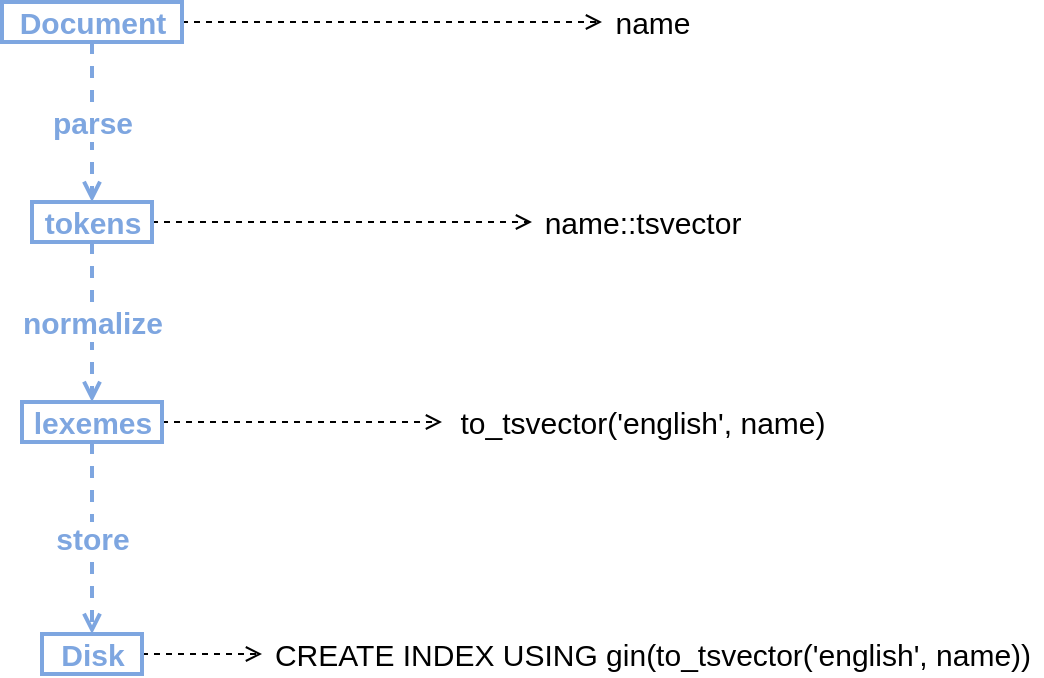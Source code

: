 <mxfile version="14.6.13" type="device"><diagram id="deRHQGsRJ5ByT8Uo_19K" name="Page-1"><mxGraphModel dx="890" dy="1003" grid="1" gridSize="10" guides="1" tooltips="1" connect="1" arrows="1" fold="1" page="1" pageScale="1" pageWidth="850" pageHeight="1100" math="0" shadow="0"><root><mxCell id="0"/><mxCell id="1" parent="0"/><mxCell id="cbrpyVyfZ4-DD-syJA-C-3" value="parse" style="edgeStyle=orthogonalEdgeStyle;rounded=0;orthogonalLoop=1;jettySize=auto;html=1;fontSize=15;endArrow=open;endFill=0;dashed=1;strokeWidth=2;fillColor=#dae8fc;fontStyle=1;fontColor=#7EA6E0;strokeColor=#7EA6E0;" edge="1" parent="1" source="cbrpyVyfZ4-DD-syJA-C-1" target="cbrpyVyfZ4-DD-syJA-C-2"><mxGeometry relative="1" as="geometry"/></mxCell><mxCell id="cbrpyVyfZ4-DD-syJA-C-12" value="" style="edgeStyle=orthogonalEdgeStyle;rounded=0;orthogonalLoop=1;jettySize=auto;html=1;dashed=1;fontSize=15;endArrow=open;endFill=0;" edge="1" parent="1" source="cbrpyVyfZ4-DD-syJA-C-1" target="cbrpyVyfZ4-DD-syJA-C-11"><mxGeometry relative="1" as="geometry"/></mxCell><mxCell id="cbrpyVyfZ4-DD-syJA-C-1" value="Document" style="text;html=1;align=center;verticalAlign=middle;resizable=0;points=[];autosize=1;fontSize=15;fontStyle=1;fontColor=#7EA6E0;strokeWidth=2;strokeColor=#7EA6E0;" vertex="1" parent="1"><mxGeometry x="260" y="200" width="90" height="20" as="geometry"/></mxCell><mxCell id="cbrpyVyfZ4-DD-syJA-C-5" value="normalize" style="edgeStyle=orthogonalEdgeStyle;rounded=0;orthogonalLoop=1;jettySize=auto;html=1;dashed=1;fontSize=15;endArrow=open;endFill=0;fontColor=#7EA6E0;strokeWidth=2;strokeColor=#7EA6E0;fontStyle=1" edge="1" parent="1" source="cbrpyVyfZ4-DD-syJA-C-2" target="cbrpyVyfZ4-DD-syJA-C-4"><mxGeometry relative="1" as="geometry"/></mxCell><mxCell id="cbrpyVyfZ4-DD-syJA-C-13" value="" style="edgeStyle=orthogonalEdgeStyle;rounded=0;orthogonalLoop=1;jettySize=auto;html=1;dashed=1;fontSize=15;endArrow=open;endFill=0;" edge="1" parent="1" source="cbrpyVyfZ4-DD-syJA-C-2" target="cbrpyVyfZ4-DD-syJA-C-10"><mxGeometry relative="1" as="geometry"/></mxCell><mxCell id="cbrpyVyfZ4-DD-syJA-C-2" value="tokens" style="text;html=1;align=center;verticalAlign=middle;resizable=0;points=[];autosize=1;fontSize=15;fontStyle=1;fontColor=#7EA6E0;strokeWidth=2;strokeColor=#7EA6E0;" vertex="1" parent="1"><mxGeometry x="275" y="300" width="60" height="20" as="geometry"/></mxCell><mxCell id="cbrpyVyfZ4-DD-syJA-C-7" value="store" style="edgeStyle=orthogonalEdgeStyle;rounded=0;orthogonalLoop=1;jettySize=auto;html=1;dashed=1;fontSize=15;endArrow=open;endFill=0;entryX=0.5;entryY=0;entryDx=0;entryDy=0;entryPerimeter=0;fontColor=#7EA6E0;strokeWidth=2;strokeColor=#7EA6E0;fontStyle=1" edge="1" parent="1" source="cbrpyVyfZ4-DD-syJA-C-4" target="cbrpyVyfZ4-DD-syJA-C-15"><mxGeometry relative="1" as="geometry"><mxPoint x="305" y="502" as="targetPoint"/></mxGeometry></mxCell><mxCell id="cbrpyVyfZ4-DD-syJA-C-14" value="" style="edgeStyle=orthogonalEdgeStyle;rounded=0;orthogonalLoop=1;jettySize=auto;html=1;dashed=1;fontSize=15;endArrow=open;endFill=0;" edge="1" parent="1" source="cbrpyVyfZ4-DD-syJA-C-4" target="cbrpyVyfZ4-DD-syJA-C-9"><mxGeometry relative="1" as="geometry"/></mxCell><mxCell id="cbrpyVyfZ4-DD-syJA-C-4" value="lexemes" style="text;html=1;align=center;verticalAlign=middle;resizable=0;points=[];autosize=1;fontSize=15;fontStyle=1;fontColor=#7EA6E0;strokeWidth=2;strokeColor=#7EA6E0;" vertex="1" parent="1"><mxGeometry x="270" y="400" width="70" height="20" as="geometry"/></mxCell><mxCell id="cbrpyVyfZ4-DD-syJA-C-8" value="CREATE INDEX USING gin(to_tsvector('english', name))" style="text;html=1;align=center;verticalAlign=middle;resizable=0;points=[];autosize=1;strokeColor=none;fontSize=15;" vertex="1" parent="1"><mxGeometry x="390" y="516" width="390" height="20" as="geometry"/></mxCell><mxCell id="cbrpyVyfZ4-DD-syJA-C-9" value="to_tsvector('english', name)" style="text;html=1;align=center;verticalAlign=middle;resizable=0;points=[];autosize=1;strokeColor=none;fontSize=15;" vertex="1" parent="1"><mxGeometry x="480" y="400" width="200" height="20" as="geometry"/></mxCell><mxCell id="cbrpyVyfZ4-DD-syJA-C-10" value="name::tsvector" style="text;html=1;align=center;verticalAlign=middle;resizable=0;points=[];autosize=1;strokeColor=none;fontSize=15;" vertex="1" parent="1"><mxGeometry x="525" y="300" width="110" height="20" as="geometry"/></mxCell><mxCell id="cbrpyVyfZ4-DD-syJA-C-11" value="name" style="text;html=1;align=center;verticalAlign=middle;resizable=0;points=[];autosize=1;strokeColor=none;fontSize=15;" vertex="1" parent="1"><mxGeometry x="560" y="200" width="50" height="20" as="geometry"/></mxCell><mxCell id="cbrpyVyfZ4-DD-syJA-C-16" value="" style="edgeStyle=orthogonalEdgeStyle;rounded=0;orthogonalLoop=1;jettySize=auto;html=1;dashed=1;fontSize=15;endArrow=open;endFill=0;" edge="1" parent="1" source="cbrpyVyfZ4-DD-syJA-C-15" target="cbrpyVyfZ4-DD-syJA-C-8"><mxGeometry relative="1" as="geometry"/></mxCell><mxCell id="cbrpyVyfZ4-DD-syJA-C-15" value="Disk" style="text;html=1;align=center;verticalAlign=middle;resizable=0;points=[];autosize=1;fontSize=15;fontStyle=1;fontColor=#7EA6E0;strokeWidth=2;strokeColor=#7EA6E0;" vertex="1" parent="1"><mxGeometry x="280" y="516" width="50" height="20" as="geometry"/></mxCell></root></mxGraphModel></diagram></mxfile>